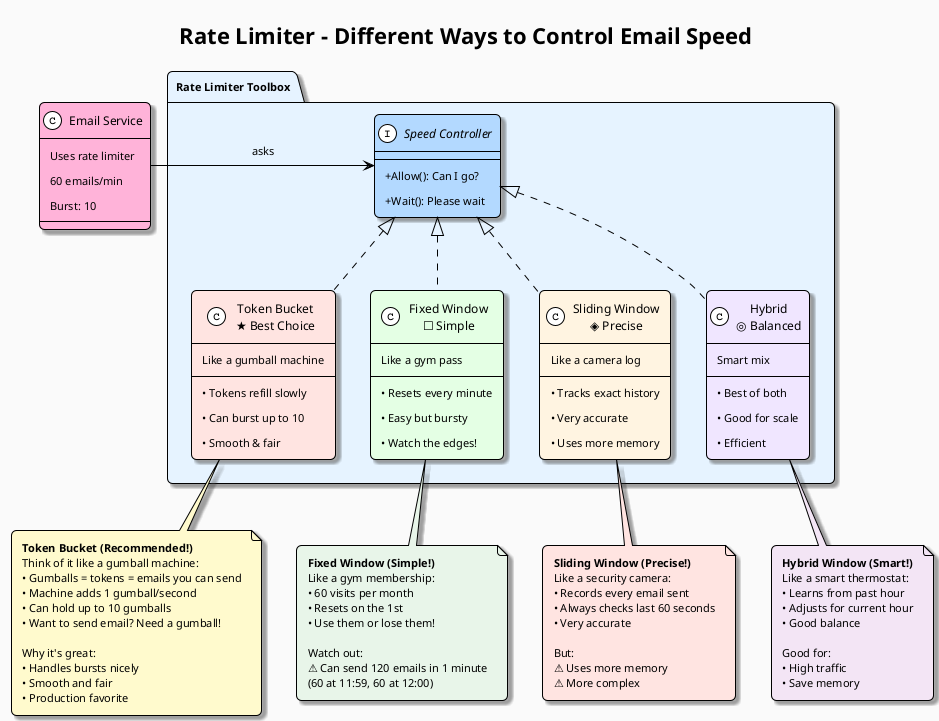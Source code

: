 @startuml
!theme plain
skinparam backgroundColor #FAFAFA
skinparam shadowing true
skinparam defaultFontName "Arial"
skinparam defaultFontSize 11
skinparam roundCorner 10
skinparam padding 5
skinparam classAttributeIconSize 0
skinparam classFontSize 12

title Rate Limiter - Different Ways to Control Email Speed

package "Rate Limiter Toolbox" #E6F3FF {
  
  interface "Speed Controller" as Limiter #B3D9FF {
    +Allow(): Can I go?
    +Wait(): Please wait
  }
  
  together {
    class "Token Bucket\n★ Best Choice" as TokenBucket #FFE4E1 {
      Like a gumball machine
      --
      • Tokens refill slowly
      • Can burst up to 10
      • Smooth & fair
    }
    
    class "Fixed Window\n☐ Simple" as FixedWindow #E4FFE4 {
      Like a gym pass
      --
      • Resets every minute
      • Easy but bursty
      • Watch the edges!
    }
    
    class "Sliding Window\n◈ Precise" as SlidingWindow #FFF4E1 {
      Like a camera log
      --
      • Tracks exact history
      • Very accurate
      • Uses more memory
    }
    
    class "Hybrid\n◎ Balanced" as NestedWindow #F0E6FF {
      Smart mix
      --
      • Best of both
      • Good for scale
      • Efficient
    }
  }
  
  Limiter <|.. TokenBucket
  Limiter <|.. FixedWindow
  Limiter <|.. SlidingWindow
  Limiter <|.. NestedWindow
}

class "Email Service" as EmailService #FFB3D9 {
  Uses rate limiter
  60 emails/min
  Burst: 10
}

EmailService -right-> Limiter : asks

note bottom of TokenBucket #FFFACD
  **Token Bucket (Recommended!)**
  Think of it like a gumball machine:
  • Gumballs = tokens = emails you can send
  • Machine adds 1 gumball/second
  • Can hold up to 10 gumballs
  • Want to send email? Need a gumball!
  
  Why it's great:
  • Handles bursts nicely
  • Smooth and fair
  • Production favorite
end note

note bottom of FixedWindow #E8F5E9
  **Fixed Window (Simple!)**
  Like a gym membership:
  • 60 visits per month
  • Resets on the 1st
  • Use them or lose them!
  
  Watch out:
  ⚠ Can send 120 emails in 1 minute
  (60 at 11:59, 60 at 12:00)
end note

note bottom of SlidingWindow #FFE4E1
  **Sliding Window (Precise!)**
  Like a security camera:
  • Records every email sent
  • Always checks last 60 seconds
  • Very accurate
  
  But:
  ⚠ Uses more memory
  ⚠ More complex
end note

note bottom of NestedWindow #F3E5F5
  **Hybrid Window (Smart!)**
  Like a smart thermostat:
  • Learns from past hour
  • Adjusts for current hour
  • Good balance
  
  Good for:
  • High traffic
  • Save memory
end note

@enduml